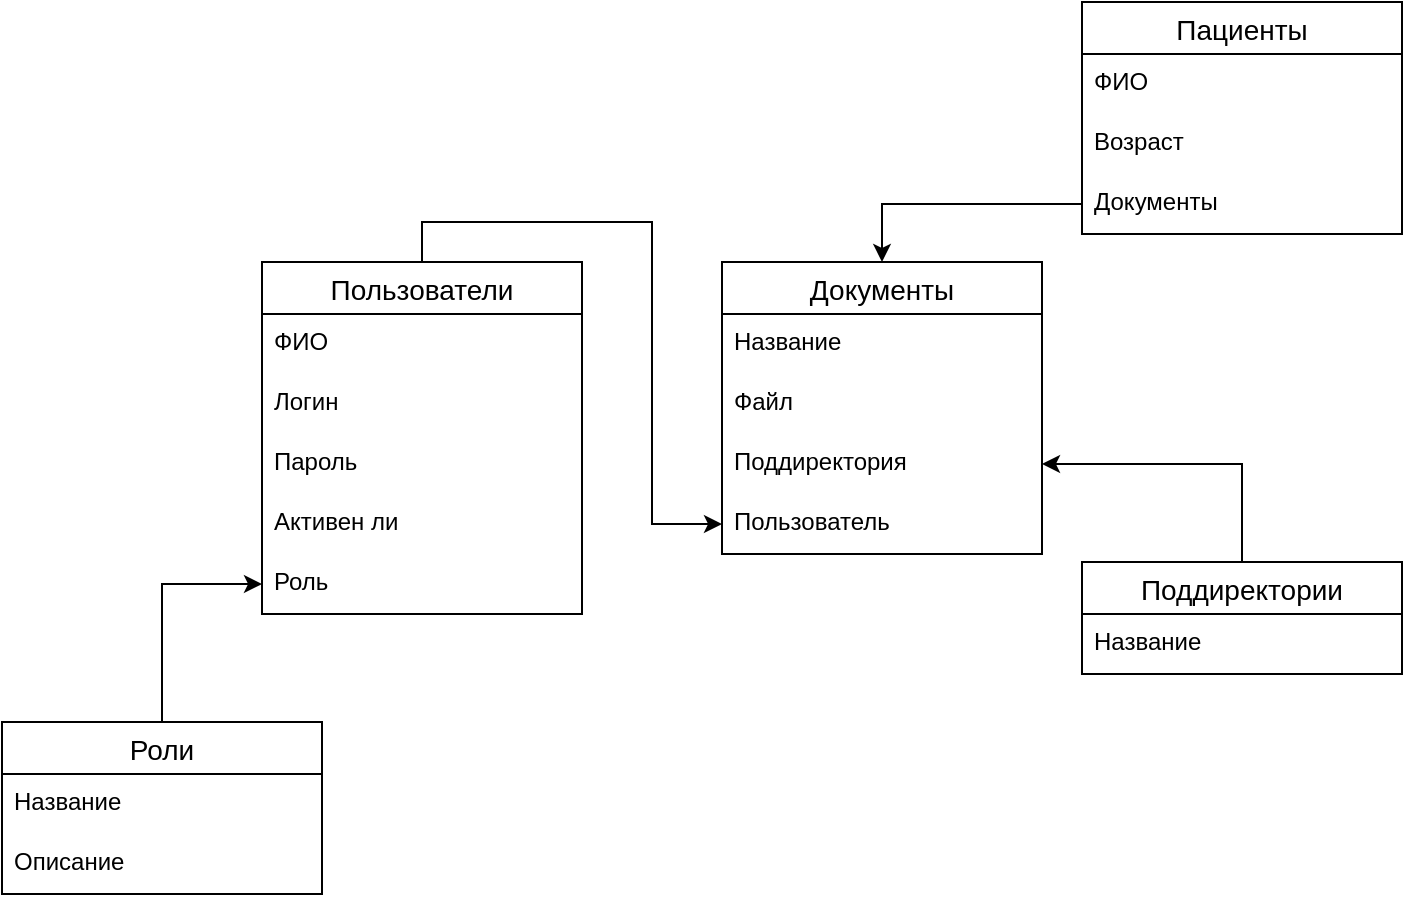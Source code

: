 <mxfile version="26.2.9">
  <diagram name="Страница — 1" id="4E5ebAHCSBprnjIqvIZ4">
    <mxGraphModel dx="1223" dy="657" grid="0" gridSize="10" guides="1" tooltips="1" connect="1" arrows="1" fold="1" page="1" pageScale="1" pageWidth="827" pageHeight="1169" math="0" shadow="0">
      <root>
        <mxCell id="0" />
        <mxCell id="1" parent="0" />
        <mxCell id="RrdmqihqCrWaASxxmIvE-64" style="edgeStyle=orthogonalEdgeStyle;rounded=0;orthogonalLoop=1;jettySize=auto;html=1;" edge="1" parent="1" source="RrdmqihqCrWaASxxmIvE-1" target="RrdmqihqCrWaASxxmIvE-63">
          <mxGeometry relative="1" as="geometry">
            <Array as="points">
              <mxPoint x="380" y="480" />
              <mxPoint x="495" y="480" />
              <mxPoint x="495" y="631" />
            </Array>
          </mxGeometry>
        </mxCell>
        <mxCell id="RrdmqihqCrWaASxxmIvE-1" value="Пользователи" style="swimlane;fontStyle=0;childLayout=stackLayout;horizontal=1;startSize=26;horizontalStack=0;resizeParent=1;resizeParentMax=0;resizeLast=0;collapsible=1;marginBottom=0;align=center;fontSize=14;" vertex="1" parent="1">
          <mxGeometry x="300" y="500" width="160" height="176" as="geometry" />
        </mxCell>
        <mxCell id="RrdmqihqCrWaASxxmIvE-2" value="ФИО" style="text;strokeColor=none;fillColor=none;spacingLeft=4;spacingRight=4;overflow=hidden;rotatable=0;points=[[0,0.5],[1,0.5]];portConstraint=eastwest;fontSize=12;whiteSpace=wrap;html=1;" vertex="1" parent="RrdmqihqCrWaASxxmIvE-1">
          <mxGeometry y="26" width="160" height="30" as="geometry" />
        </mxCell>
        <mxCell id="RrdmqihqCrWaASxxmIvE-4" value="Логин" style="text;strokeColor=none;fillColor=none;spacingLeft=4;spacingRight=4;overflow=hidden;rotatable=0;points=[[0,0.5],[1,0.5]];portConstraint=eastwest;fontSize=12;whiteSpace=wrap;html=1;" vertex="1" parent="RrdmqihqCrWaASxxmIvE-1">
          <mxGeometry y="56" width="160" height="30" as="geometry" />
        </mxCell>
        <mxCell id="RrdmqihqCrWaASxxmIvE-25" value="Пароль&lt;span style=&quot;white-space: pre;&quot;&gt;&#x9;&lt;/span&gt;" style="text;strokeColor=none;fillColor=none;spacingLeft=4;spacingRight=4;overflow=hidden;rotatable=0;points=[[0,0.5],[1,0.5]];portConstraint=eastwest;fontSize=12;whiteSpace=wrap;html=1;" vertex="1" parent="RrdmqihqCrWaASxxmIvE-1">
          <mxGeometry y="86" width="160" height="30" as="geometry" />
        </mxCell>
        <mxCell id="RrdmqihqCrWaASxxmIvE-26" value="Активен ли" style="text;strokeColor=none;fillColor=none;spacingLeft=4;spacingRight=4;overflow=hidden;rotatable=0;points=[[0,0.5],[1,0.5]];portConstraint=eastwest;fontSize=12;whiteSpace=wrap;html=1;" vertex="1" parent="RrdmqihqCrWaASxxmIvE-1">
          <mxGeometry y="116" width="160" height="30" as="geometry" />
        </mxCell>
        <mxCell id="RrdmqihqCrWaASxxmIvE-3" value="Роль" style="text;strokeColor=none;fillColor=none;spacingLeft=4;spacingRight=4;overflow=hidden;rotatable=0;points=[[0,0.5],[1,0.5]];portConstraint=eastwest;fontSize=12;whiteSpace=wrap;html=1;" vertex="1" parent="RrdmqihqCrWaASxxmIvE-1">
          <mxGeometry y="146" width="160" height="30" as="geometry" />
        </mxCell>
        <mxCell id="RrdmqihqCrWaASxxmIvE-34" style="edgeStyle=orthogonalEdgeStyle;rounded=0;orthogonalLoop=1;jettySize=auto;html=1;" edge="1" parent="1" source="RrdmqihqCrWaASxxmIvE-28" target="RrdmqihqCrWaASxxmIvE-3">
          <mxGeometry relative="1" as="geometry" />
        </mxCell>
        <mxCell id="RrdmqihqCrWaASxxmIvE-28" value="Роли" style="swimlane;fontStyle=0;childLayout=stackLayout;horizontal=1;startSize=26;horizontalStack=0;resizeParent=1;resizeParentMax=0;resizeLast=0;collapsible=1;marginBottom=0;align=center;fontSize=14;" vertex="1" parent="1">
          <mxGeometry x="170" y="730" width="160" height="86" as="geometry" />
        </mxCell>
        <mxCell id="RrdmqihqCrWaASxxmIvE-29" value="Название" style="text;strokeColor=none;fillColor=none;spacingLeft=4;spacingRight=4;overflow=hidden;rotatable=0;points=[[0,0.5],[1,0.5]];portConstraint=eastwest;fontSize=12;whiteSpace=wrap;html=1;" vertex="1" parent="RrdmqihqCrWaASxxmIvE-28">
          <mxGeometry y="26" width="160" height="30" as="geometry" />
        </mxCell>
        <mxCell id="RrdmqihqCrWaASxxmIvE-30" value="Описание&lt;div&gt;&lt;br&gt;&lt;/div&gt;" style="text;strokeColor=none;fillColor=none;spacingLeft=4;spacingRight=4;overflow=hidden;rotatable=0;points=[[0,0.5],[1,0.5]];portConstraint=eastwest;fontSize=12;whiteSpace=wrap;html=1;" vertex="1" parent="RrdmqihqCrWaASxxmIvE-28">
          <mxGeometry y="56" width="160" height="30" as="geometry" />
        </mxCell>
        <mxCell id="RrdmqihqCrWaASxxmIvE-35" value="Пациенты" style="swimlane;fontStyle=0;childLayout=stackLayout;horizontal=1;startSize=26;horizontalStack=0;resizeParent=1;resizeParentMax=0;resizeLast=0;collapsible=1;marginBottom=0;align=center;fontSize=14;" vertex="1" parent="1">
          <mxGeometry x="710" y="370" width="160" height="116" as="geometry" />
        </mxCell>
        <mxCell id="RrdmqihqCrWaASxxmIvE-36" value="ФИО" style="text;strokeColor=none;fillColor=none;spacingLeft=4;spacingRight=4;overflow=hidden;rotatable=0;points=[[0,0.5],[1,0.5]];portConstraint=eastwest;fontSize=12;whiteSpace=wrap;html=1;" vertex="1" parent="RrdmqihqCrWaASxxmIvE-35">
          <mxGeometry y="26" width="160" height="30" as="geometry" />
        </mxCell>
        <mxCell id="RrdmqihqCrWaASxxmIvE-37" value="Возраст" style="text;strokeColor=none;fillColor=none;spacingLeft=4;spacingRight=4;overflow=hidden;rotatable=0;points=[[0,0.5],[1,0.5]];portConstraint=eastwest;fontSize=12;whiteSpace=wrap;html=1;" vertex="1" parent="RrdmqihqCrWaASxxmIvE-35">
          <mxGeometry y="56" width="160" height="30" as="geometry" />
        </mxCell>
        <mxCell id="RrdmqihqCrWaASxxmIvE-47" value="Документы" style="text;strokeColor=none;fillColor=none;spacingLeft=4;spacingRight=4;overflow=hidden;rotatable=0;points=[[0,0.5],[1,0.5]];portConstraint=eastwest;fontSize=12;whiteSpace=wrap;html=1;" vertex="1" parent="RrdmqihqCrWaASxxmIvE-35">
          <mxGeometry y="86" width="160" height="30" as="geometry" />
        </mxCell>
        <mxCell id="RrdmqihqCrWaASxxmIvE-41" value="Документы" style="swimlane;fontStyle=0;childLayout=stackLayout;horizontal=1;startSize=26;horizontalStack=0;resizeParent=1;resizeParentMax=0;resizeLast=0;collapsible=1;marginBottom=0;align=center;fontSize=14;" vertex="1" parent="1">
          <mxGeometry x="530" y="500" width="160" height="146" as="geometry" />
        </mxCell>
        <mxCell id="RrdmqihqCrWaASxxmIvE-42" value="Название" style="text;strokeColor=none;fillColor=none;spacingLeft=4;spacingRight=4;overflow=hidden;rotatable=0;points=[[0,0.5],[1,0.5]];portConstraint=eastwest;fontSize=12;whiteSpace=wrap;html=1;" vertex="1" parent="RrdmqihqCrWaASxxmIvE-41">
          <mxGeometry y="26" width="160" height="30" as="geometry" />
        </mxCell>
        <mxCell id="RrdmqihqCrWaASxxmIvE-43" value="Файл" style="text;strokeColor=none;fillColor=none;spacingLeft=4;spacingRight=4;overflow=hidden;rotatable=0;points=[[0,0.5],[1,0.5]];portConstraint=eastwest;fontSize=12;whiteSpace=wrap;html=1;" vertex="1" parent="RrdmqihqCrWaASxxmIvE-41">
          <mxGeometry y="56" width="160" height="30" as="geometry" />
        </mxCell>
        <mxCell id="RrdmqihqCrWaASxxmIvE-44" value="Поддиректория" style="text;strokeColor=none;fillColor=none;spacingLeft=4;spacingRight=4;overflow=hidden;rotatable=0;points=[[0,0.5],[1,0.5]];portConstraint=eastwest;fontSize=12;whiteSpace=wrap;html=1;" vertex="1" parent="RrdmqihqCrWaASxxmIvE-41">
          <mxGeometry y="86" width="160" height="30" as="geometry" />
        </mxCell>
        <mxCell id="RrdmqihqCrWaASxxmIvE-63" value="Пользователь" style="text;strokeColor=none;fillColor=none;spacingLeft=4;spacingRight=4;overflow=hidden;rotatable=0;points=[[0,0.5],[1,0.5]];portConstraint=eastwest;fontSize=12;whiteSpace=wrap;html=1;" vertex="1" parent="RrdmqihqCrWaASxxmIvE-41">
          <mxGeometry y="116" width="160" height="30" as="geometry" />
        </mxCell>
        <mxCell id="RrdmqihqCrWaASxxmIvE-60" style="edgeStyle=orthogonalEdgeStyle;rounded=0;orthogonalLoop=1;jettySize=auto;html=1;" edge="1" parent="1" source="RrdmqihqCrWaASxxmIvE-48" target="RrdmqihqCrWaASxxmIvE-44">
          <mxGeometry relative="1" as="geometry" />
        </mxCell>
        <mxCell id="RrdmqihqCrWaASxxmIvE-48" value="Поддиректории" style="swimlane;fontStyle=0;childLayout=stackLayout;horizontal=1;startSize=26;horizontalStack=0;resizeParent=1;resizeParentMax=0;resizeLast=0;collapsible=1;marginBottom=0;align=center;fontSize=14;" vertex="1" parent="1">
          <mxGeometry x="710" y="650" width="160" height="56" as="geometry" />
        </mxCell>
        <mxCell id="RrdmqihqCrWaASxxmIvE-49" value="Название" style="text;strokeColor=none;fillColor=none;spacingLeft=4;spacingRight=4;overflow=hidden;rotatable=0;points=[[0,0.5],[1,0.5]];portConstraint=eastwest;fontSize=12;whiteSpace=wrap;html=1;" vertex="1" parent="RrdmqihqCrWaASxxmIvE-48">
          <mxGeometry y="26" width="160" height="30" as="geometry" />
        </mxCell>
        <mxCell id="RrdmqihqCrWaASxxmIvE-62" style="edgeStyle=orthogonalEdgeStyle;rounded=0;orthogonalLoop=1;jettySize=auto;html=1;entryX=0.5;entryY=0;entryDx=0;entryDy=0;" edge="1" parent="1" source="RrdmqihqCrWaASxxmIvE-47" target="RrdmqihqCrWaASxxmIvE-41">
          <mxGeometry relative="1" as="geometry" />
        </mxCell>
      </root>
    </mxGraphModel>
  </diagram>
</mxfile>
